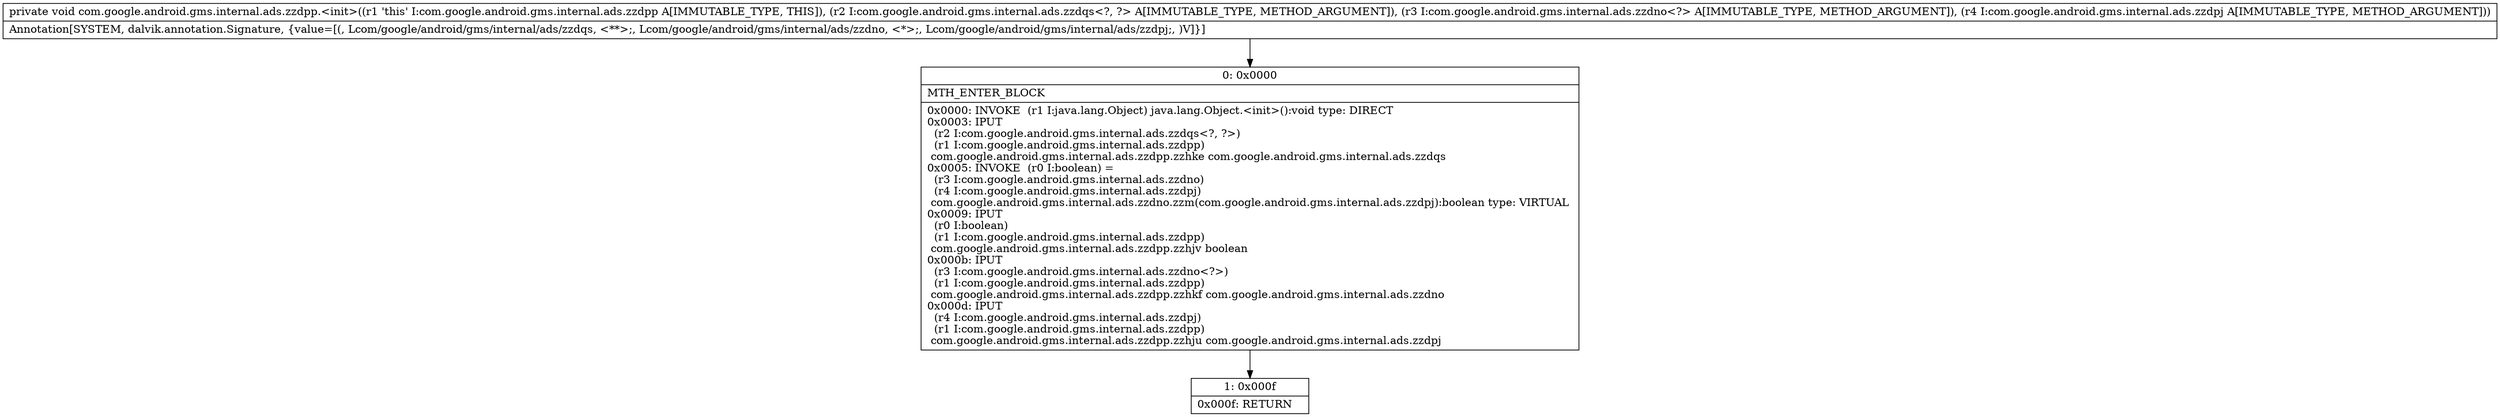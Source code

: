 digraph "CFG forcom.google.android.gms.internal.ads.zzdpp.\<init\>(Lcom\/google\/android\/gms\/internal\/ads\/zzdqs;Lcom\/google\/android\/gms\/internal\/ads\/zzdno;Lcom\/google\/android\/gms\/internal\/ads\/zzdpj;)V" {
Node_0 [shape=record,label="{0\:\ 0x0000|MTH_ENTER_BLOCK\l|0x0000: INVOKE  (r1 I:java.lang.Object) java.lang.Object.\<init\>():void type: DIRECT \l0x0003: IPUT  \l  (r2 I:com.google.android.gms.internal.ads.zzdqs\<?, ?\>)\l  (r1 I:com.google.android.gms.internal.ads.zzdpp)\l com.google.android.gms.internal.ads.zzdpp.zzhke com.google.android.gms.internal.ads.zzdqs \l0x0005: INVOKE  (r0 I:boolean) = \l  (r3 I:com.google.android.gms.internal.ads.zzdno)\l  (r4 I:com.google.android.gms.internal.ads.zzdpj)\l com.google.android.gms.internal.ads.zzdno.zzm(com.google.android.gms.internal.ads.zzdpj):boolean type: VIRTUAL \l0x0009: IPUT  \l  (r0 I:boolean)\l  (r1 I:com.google.android.gms.internal.ads.zzdpp)\l com.google.android.gms.internal.ads.zzdpp.zzhjv boolean \l0x000b: IPUT  \l  (r3 I:com.google.android.gms.internal.ads.zzdno\<?\>)\l  (r1 I:com.google.android.gms.internal.ads.zzdpp)\l com.google.android.gms.internal.ads.zzdpp.zzhkf com.google.android.gms.internal.ads.zzdno \l0x000d: IPUT  \l  (r4 I:com.google.android.gms.internal.ads.zzdpj)\l  (r1 I:com.google.android.gms.internal.ads.zzdpp)\l com.google.android.gms.internal.ads.zzdpp.zzhju com.google.android.gms.internal.ads.zzdpj \l}"];
Node_1 [shape=record,label="{1\:\ 0x000f|0x000f: RETURN   \l}"];
MethodNode[shape=record,label="{private void com.google.android.gms.internal.ads.zzdpp.\<init\>((r1 'this' I:com.google.android.gms.internal.ads.zzdpp A[IMMUTABLE_TYPE, THIS]), (r2 I:com.google.android.gms.internal.ads.zzdqs\<?, ?\> A[IMMUTABLE_TYPE, METHOD_ARGUMENT]), (r3 I:com.google.android.gms.internal.ads.zzdno\<?\> A[IMMUTABLE_TYPE, METHOD_ARGUMENT]), (r4 I:com.google.android.gms.internal.ads.zzdpj A[IMMUTABLE_TYPE, METHOD_ARGUMENT]))  | Annotation[SYSTEM, dalvik.annotation.Signature, \{value=[(, Lcom\/google\/android\/gms\/internal\/ads\/zzdqs, \<**\>;, Lcom\/google\/android\/gms\/internal\/ads\/zzdno, \<*\>;, Lcom\/google\/android\/gms\/internal\/ads\/zzdpj;, )V]\}]\l}"];
MethodNode -> Node_0;
Node_0 -> Node_1;
}

